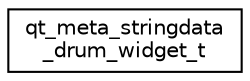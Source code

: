 digraph "Graphical Class Hierarchy"
{
  edge [fontname="Helvetica",fontsize="10",labelfontname="Helvetica",labelfontsize="10"];
  node [fontname="Helvetica",fontsize="10",shape=record];
  rankdir="LR";
  Node0 [label="qt_meta_stringdata\l_drum_widget_t",height=0.2,width=0.4,color="black", fillcolor="white", style="filled",URL="$structqt__meta__stringdata__drum__widget__t.html"];
}
